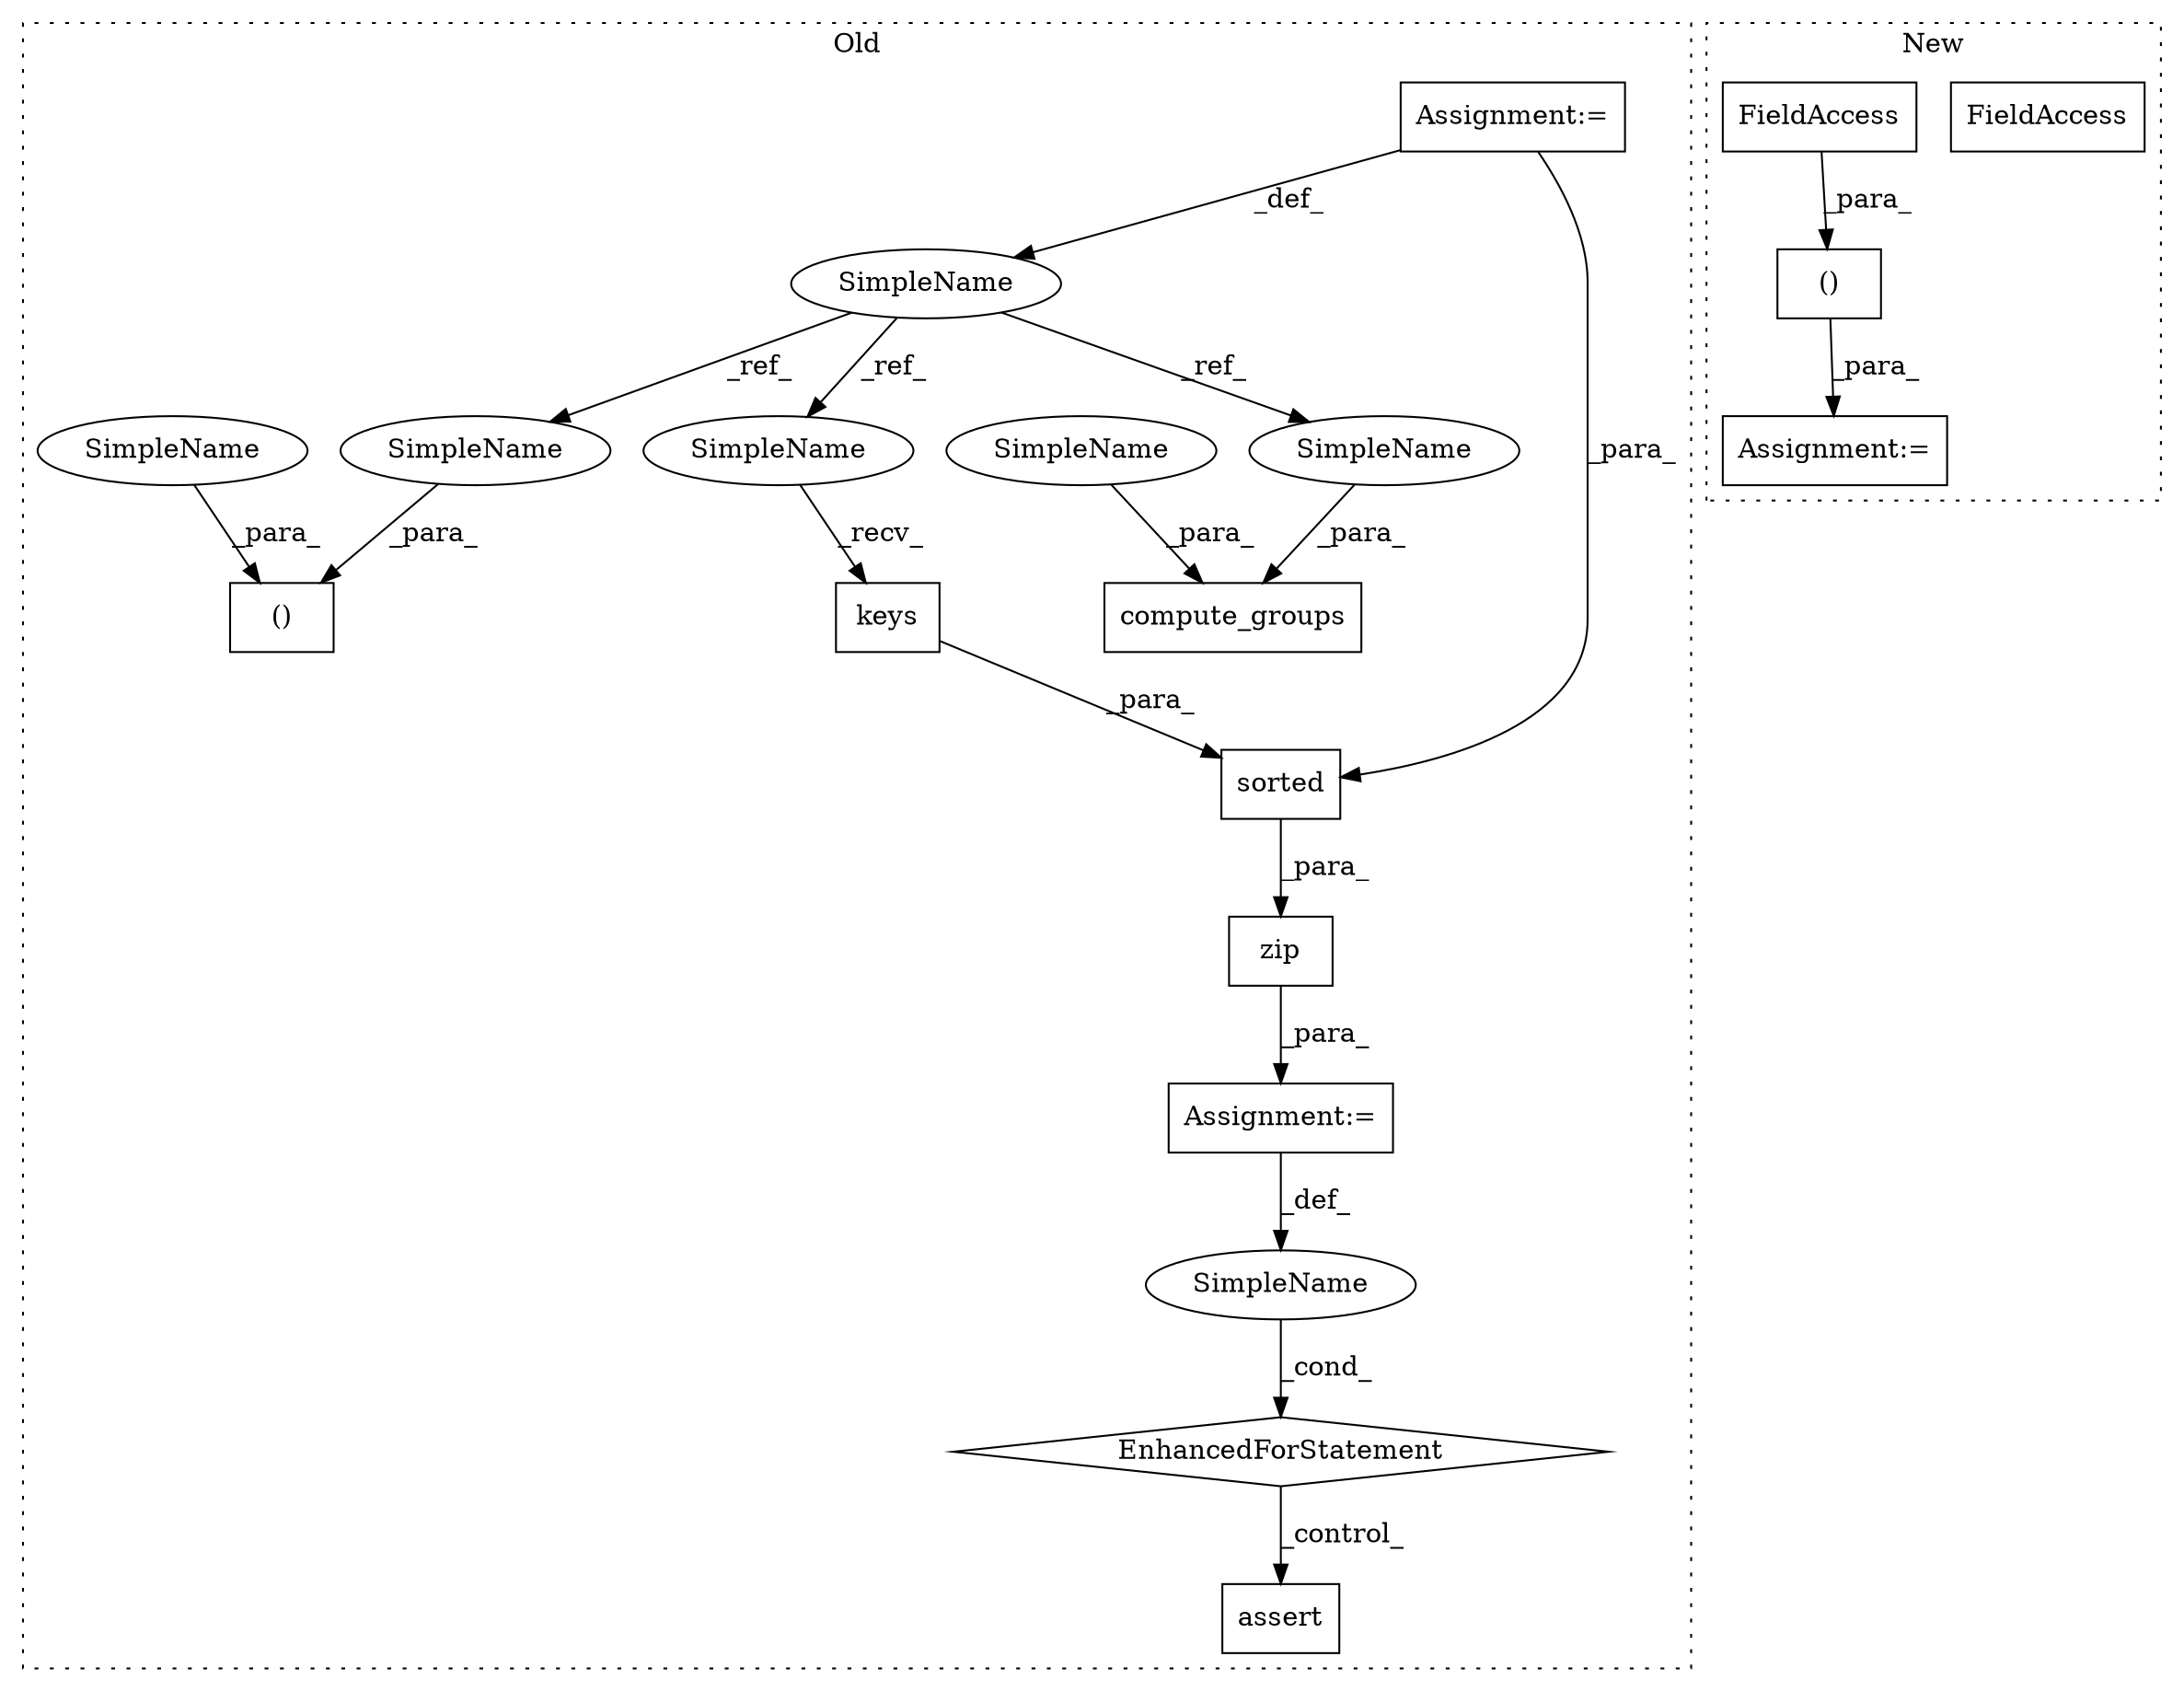 digraph G {
subgraph cluster0 {
1 [label="compute_groups" a="32" s="6451,6502" l="15,1" shape="box"];
4 [label="SimpleName" a="42" s="5430" l="10" shape="ellipse"];
5 [label="()" a="106" s="5780" l="60" shape="box"];
6 [label="keys" a="32" s="7041" l="6" shape="box"];
7 [label="EnhancedForStatement" a="70" s="7057,7226" l="89,2" shape="diamond"];
8 [label="assert" a="32" s="7243,7291" l="12,1" shape="box"];
9 [label="zip" a="32" s="7183,7225" l="4,1" shape="box"];
10 [label="SimpleName" a="42" s="7158" l="22" shape="ellipse"];
11 [label="sorted" a="32" s="6993,7048" l="7,1" shape="box"];
12 [label="Assignment:=" a="7" s="5430" l="10" shape="box"];
13 [label="Assignment:=" a="7" s="7057,7226" l="89,2" shape="box"];
16 [label="SimpleName" a="42" s="6492" l="10" shape="ellipse"];
17 [label="SimpleName" a="42" s="7030" l="10" shape="ellipse"];
18 [label="SimpleName" a="42" s="5830" l="10" shape="ellipse"];
19 [label="SimpleName" a="42" s="5780" l="5" shape="ellipse"];
20 [label="SimpleName" a="42" s="6466" l="5" shape="ellipse"];
label = "Old";
style="dotted";
}
subgraph cluster1 {
2 [label="()" a="106" s="11593" l="60" shape="box"];
3 [label="FieldAccess" a="22" s="11593" l="37" shape="box"];
14 [label="Assignment:=" a="7" s="11572" l="1" shape="box"];
15 [label="FieldAccess" a="22" s="11593" l="37" shape="box"];
label = "New";
style="dotted";
}
2 -> 14 [label="_para_"];
4 -> 16 [label="_ref_"];
4 -> 17 [label="_ref_"];
4 -> 18 [label="_ref_"];
6 -> 11 [label="_para_"];
7 -> 8 [label="_control_"];
9 -> 13 [label="_para_"];
10 -> 7 [label="_cond_"];
11 -> 9 [label="_para_"];
12 -> 11 [label="_para_"];
12 -> 4 [label="_def_"];
13 -> 10 [label="_def_"];
15 -> 2 [label="_para_"];
16 -> 1 [label="_para_"];
17 -> 6 [label="_recv_"];
18 -> 5 [label="_para_"];
19 -> 5 [label="_para_"];
20 -> 1 [label="_para_"];
}